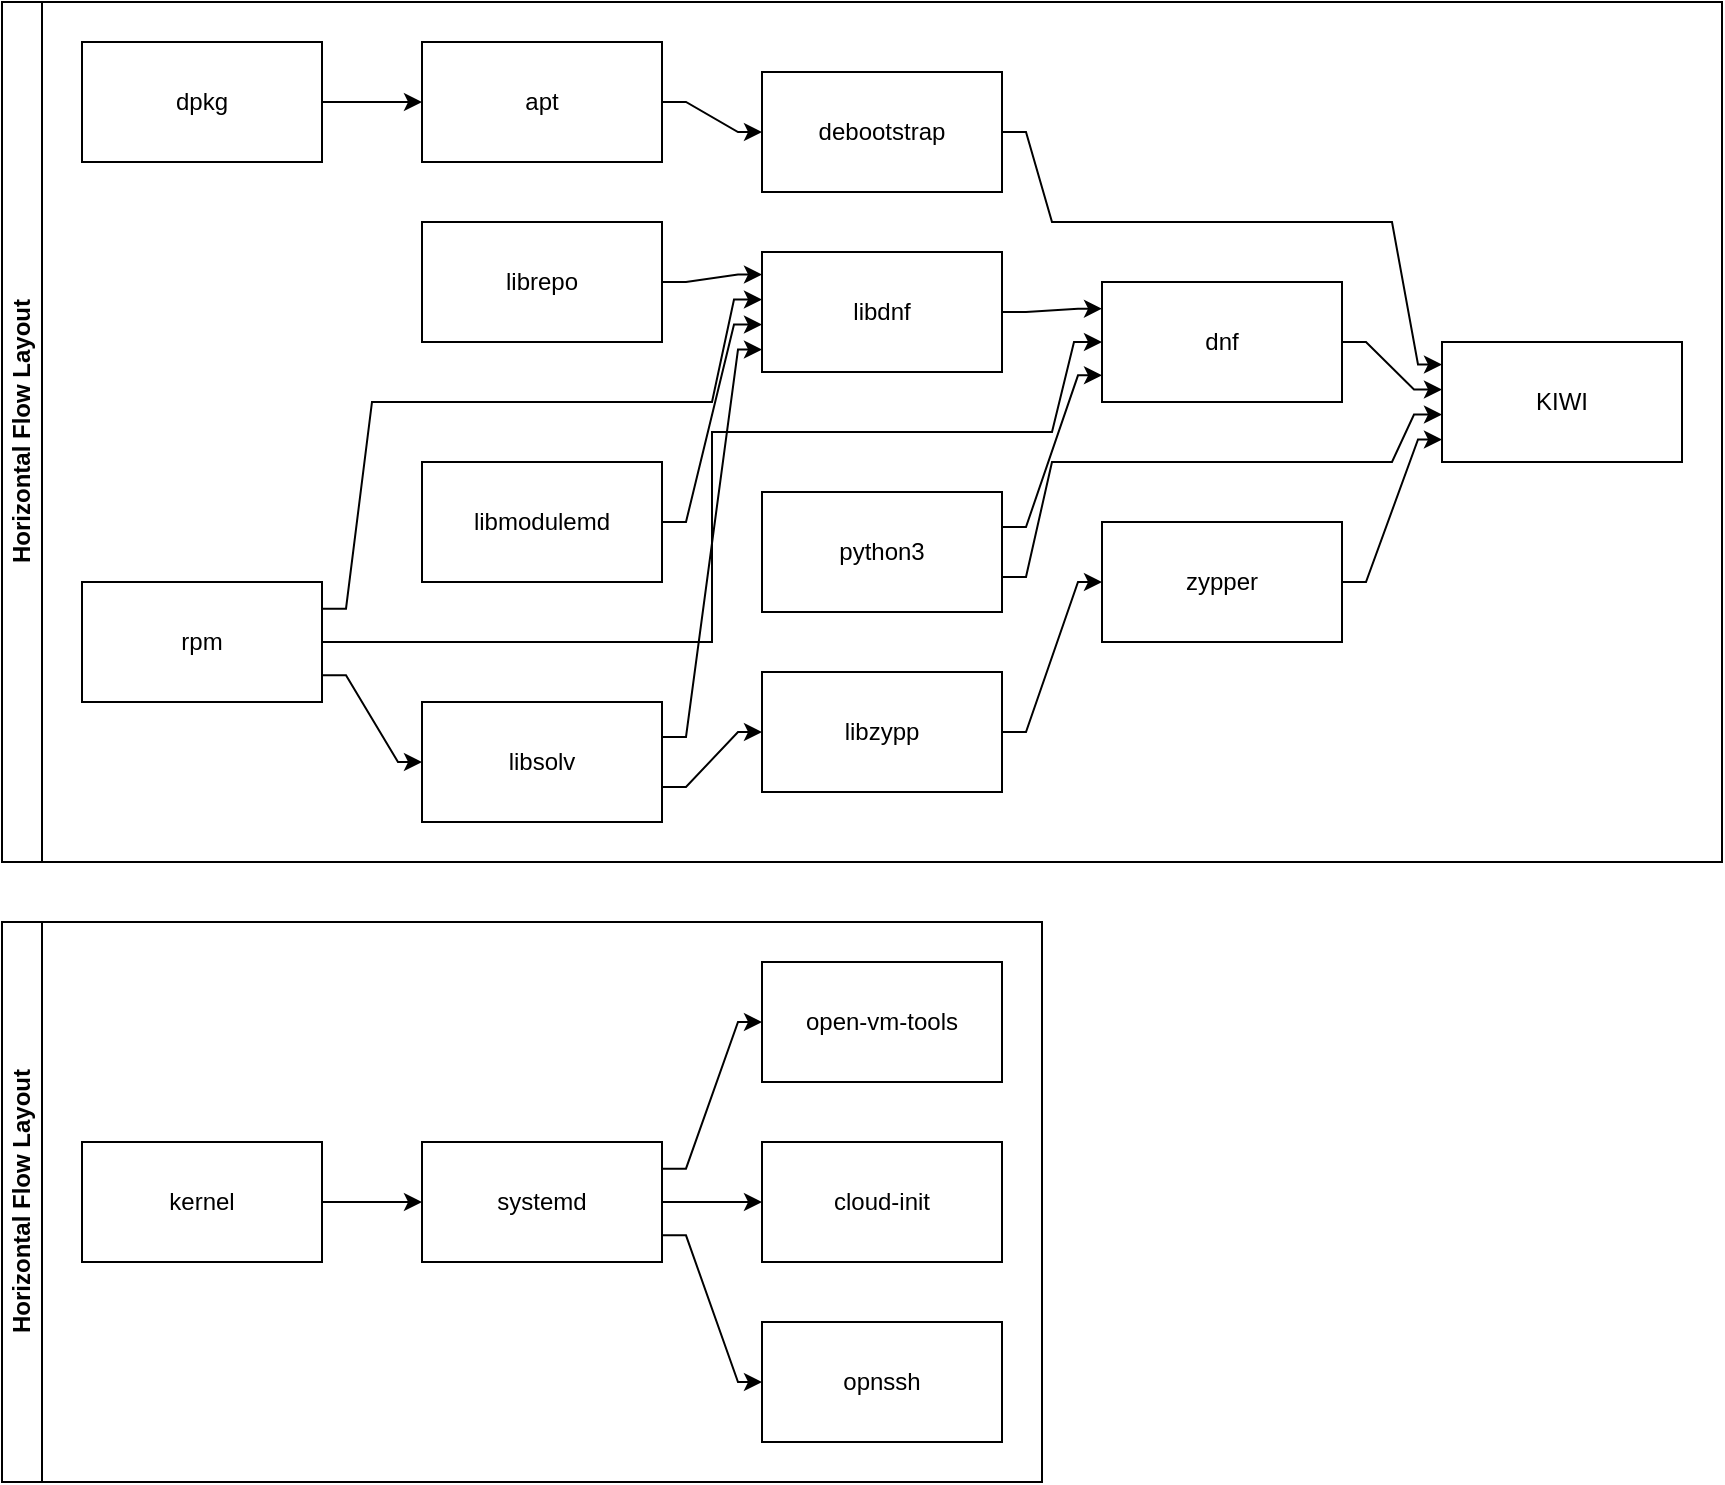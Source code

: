 <mxfile version="13.6.6" type="github">
  <diagram id="OuiIO1zcn7LN6MLLuFbU" name="Page-1">
    <mxGraphModel dx="1055" dy="506" grid="1" gridSize="10" guides="1" tooltips="1" connect="1" arrows="1" fold="1" page="1" pageScale="1" pageWidth="827" pageHeight="1169" math="0" shadow="0">
      <root>
        <mxCell id="0" />
        <mxCell id="1" parent="0" />
        <mxCell id="faf0zKIODug6vjrXyhOL-34" value="Horizontal Flow Layout" style="swimlane;html=1;startSize=20;horizontal=0;childLayout=flowLayout;flowOrientation=west;resizable=0;interRankCellSpacing=50;containerType=tree;" vertex="1" parent="1">
          <mxGeometry width="860" height="430" as="geometry" />
        </mxCell>
        <UserObject label="KIWI" link="https://github.com/OSInside/kiwi" id="faf0zKIODug6vjrXyhOL-1">
          <mxCell style="rounded=0;whiteSpace=wrap;html=1;" vertex="1" parent="faf0zKIODug6vjrXyhOL-34">
            <mxGeometry x="720" y="170" width="120" height="60" as="geometry" />
          </mxCell>
        </UserObject>
        <mxCell id="faf0zKIODug6vjrXyhOL-32" style="edgeStyle=orthogonalEdgeStyle;rounded=0;orthogonalLoop=1;jettySize=auto;html=1;noEdgeStyle=1;orthogonal=1;" edge="1" parent="faf0zKIODug6vjrXyhOL-34" source="faf0zKIODug6vjrXyhOL-2" target="faf0zKIODug6vjrXyhOL-1">
          <mxGeometry relative="1" as="geometry">
            <Array as="points">
              <mxPoint x="682" y="170" />
              <mxPoint x="706" y="193.75" />
            </Array>
          </mxGeometry>
        </mxCell>
        <UserObject label="dnf" link="https://github.com/rpm-software-management/dnf" id="faf0zKIODug6vjrXyhOL-2">
          <mxCell style="rounded=0;whiteSpace=wrap;html=1;" vertex="1" parent="faf0zKIODug6vjrXyhOL-34">
            <mxGeometry x="550" y="140" width="120" height="60" as="geometry" />
          </mxCell>
        </UserObject>
        <mxCell id="faf0zKIODug6vjrXyhOL-33" style="edgeStyle=orthogonalEdgeStyle;rounded=0;orthogonalLoop=1;jettySize=auto;html=1;noEdgeStyle=1;orthogonal=1;" edge="1" parent="faf0zKIODug6vjrXyhOL-34" source="faf0zKIODug6vjrXyhOL-4" target="faf0zKIODug6vjrXyhOL-1">
          <mxGeometry relative="1" as="geometry">
            <Array as="points">
              <mxPoint x="682" y="290" />
              <mxPoint x="708" y="218.75" />
            </Array>
          </mxGeometry>
        </mxCell>
        <UserObject label="zypper" link="https://packages.ubuntu.com/focal/zypper" id="faf0zKIODug6vjrXyhOL-4">
          <mxCell style="rounded=0;whiteSpace=wrap;html=1;" vertex="1" parent="faf0zKIODug6vjrXyhOL-34">
            <mxGeometry x="550" y="260" width="120" height="60" as="geometry" />
          </mxCell>
        </UserObject>
        <UserObject label="apt" link="https://packages.ubuntu.com/focal/apt" id="faf0zKIODug6vjrXyhOL-6">
          <mxCell style="rounded=0;whiteSpace=wrap;html=1;" vertex="1" parent="faf0zKIODug6vjrXyhOL-34">
            <mxGeometry x="210" y="20" width="120" height="60" as="geometry" />
          </mxCell>
        </UserObject>
        <mxCell id="faf0zKIODug6vjrXyhOL-10" style="edgeStyle=orthogonalEdgeStyle;rounded=0;orthogonalLoop=1;jettySize=auto;html=1;noEdgeStyle=1;orthogonal=1;" edge="1" parent="faf0zKIODug6vjrXyhOL-34" source="faf0zKIODug6vjrXyhOL-7" target="faf0zKIODug6vjrXyhOL-6">
          <mxGeometry relative="1" as="geometry">
            <Array as="points">
              <mxPoint x="172" y="50" />
              <mxPoint x="198" y="50" />
            </Array>
          </mxGeometry>
        </mxCell>
        <UserObject label="dpkg" link="https://packages.ubuntu.com/focal/dpkg" id="faf0zKIODug6vjrXyhOL-7">
          <mxCell style="rounded=0;whiteSpace=wrap;html=1;" vertex="1" parent="faf0zKIODug6vjrXyhOL-34">
            <mxGeometry x="40" y="20" width="120" height="60" as="geometry" />
          </mxCell>
        </UserObject>
        <mxCell id="faf0zKIODug6vjrXyhOL-31" style="edgeStyle=orthogonalEdgeStyle;rounded=0;orthogonalLoop=1;jettySize=auto;html=1;noEdgeStyle=1;orthogonal=1;" edge="1" parent="faf0zKIODug6vjrXyhOL-34" source="faf0zKIODug6vjrXyhOL-8" target="faf0zKIODug6vjrXyhOL-1">
          <mxGeometry relative="1" as="geometry">
            <Array as="points">
              <mxPoint x="512" y="65" />
              <mxPoint x="525" y="110" />
              <mxPoint x="695" y="110" />
              <mxPoint x="708" y="181.25" />
            </Array>
          </mxGeometry>
        </mxCell>
        <UserObject label="debootstrap" link="https://packages.ubuntu.com/focal/debootstrap" id="faf0zKIODug6vjrXyhOL-8">
          <mxCell style="rounded=0;whiteSpace=wrap;html=1;" vertex="1" parent="faf0zKIODug6vjrXyhOL-34">
            <mxGeometry x="380" y="35" width="120" height="60" as="geometry" />
          </mxCell>
        </UserObject>
        <mxCell id="faf0zKIODug6vjrXyhOL-9" style="edgeStyle=orthogonalEdgeStyle;rounded=0;orthogonalLoop=1;jettySize=auto;html=1;noEdgeStyle=1;orthogonal=1;" edge="1" parent="faf0zKIODug6vjrXyhOL-34" source="faf0zKIODug6vjrXyhOL-6" target="faf0zKIODug6vjrXyhOL-8">
          <mxGeometry relative="1" as="geometry">
            <Array as="points">
              <mxPoint x="342" y="50" />
              <mxPoint x="368" y="65" />
            </Array>
          </mxGeometry>
        </mxCell>
        <UserObject label="libsolv" link="https://packages.ubuntu.com/focal/libsolv0" id="faf0zKIODug6vjrXyhOL-12">
          <mxCell style="rounded=0;whiteSpace=wrap;html=1;" vertex="1" parent="faf0zKIODug6vjrXyhOL-34">
            <mxGeometry x="210" y="350" width="120" height="60" as="geometry" />
          </mxCell>
        </UserObject>
        <UserObject label="librepo" link="https://github.com/rpm-software-management/librepo" id="faf0zKIODug6vjrXyhOL-13">
          <mxCell style="rounded=0;whiteSpace=wrap;html=1;" vertex="1" parent="faf0zKIODug6vjrXyhOL-34">
            <mxGeometry x="210" y="110" width="120" height="60" as="geometry" />
          </mxCell>
        </UserObject>
        <mxCell id="faf0zKIODug6vjrXyhOL-18" style="edgeStyle=orthogonalEdgeStyle;rounded=0;orthogonalLoop=1;jettySize=auto;html=1;noEdgeStyle=1;orthogonal=1;" edge="1" parent="faf0zKIODug6vjrXyhOL-34" source="faf0zKIODug6vjrXyhOL-15" target="faf0zKIODug6vjrXyhOL-2">
          <mxGeometry relative="1" as="geometry">
            <Array as="points">
              <mxPoint x="512" y="155" />
              <mxPoint x="538" y="153.333" />
            </Array>
          </mxGeometry>
        </mxCell>
        <UserObject label="libdnf" link="https://github.com/rpm-software-management/libdnf" id="faf0zKIODug6vjrXyhOL-15">
          <mxCell style="rounded=0;whiteSpace=wrap;html=1;" vertex="1" parent="faf0zKIODug6vjrXyhOL-34">
            <mxGeometry x="380" y="125" width="120" height="60" as="geometry" />
          </mxCell>
        </UserObject>
        <mxCell id="faf0zKIODug6vjrXyhOL-21" style="edgeStyle=orthogonalEdgeStyle;rounded=0;orthogonalLoop=1;jettySize=auto;html=1;noEdgeStyle=1;orthogonal=1;" edge="1" parent="faf0zKIODug6vjrXyhOL-34" source="faf0zKIODug6vjrXyhOL-12" target="faf0zKIODug6vjrXyhOL-15">
          <mxGeometry relative="1" as="geometry">
            <Array as="points">
              <mxPoint x="342" y="367.5" />
              <mxPoint x="368" y="173.75" />
            </Array>
          </mxGeometry>
        </mxCell>
        <mxCell id="faf0zKIODug6vjrXyhOL-22" style="edgeStyle=orthogonalEdgeStyle;rounded=0;orthogonalLoop=1;jettySize=auto;html=1;noEdgeStyle=1;orthogonal=1;" edge="1" parent="faf0zKIODug6vjrXyhOL-34" source="faf0zKIODug6vjrXyhOL-13" target="faf0zKIODug6vjrXyhOL-15">
          <mxGeometry relative="1" as="geometry">
            <Array as="points">
              <mxPoint x="342" y="140" />
              <mxPoint x="368" y="136.25" />
            </Array>
          </mxGeometry>
        </mxCell>
        <mxCell id="faf0zKIODug6vjrXyhOL-17" style="edgeStyle=orthogonalEdgeStyle;rounded=0;orthogonalLoop=1;jettySize=auto;html=1;noEdgeStyle=1;orthogonal=1;" edge="1" parent="faf0zKIODug6vjrXyhOL-34" source="faf0zKIODug6vjrXyhOL-16" target="faf0zKIODug6vjrXyhOL-1">
          <mxGeometry relative="1" as="geometry">
            <Array as="points">
              <mxPoint x="512" y="287.5" />
              <mxPoint x="525" y="230" />
              <mxPoint x="695" y="230" />
              <mxPoint x="706" y="206.25" />
            </Array>
          </mxGeometry>
        </mxCell>
        <mxCell id="faf0zKIODug6vjrXyhOL-25" style="edgeStyle=orthogonalEdgeStyle;rounded=0;orthogonalLoop=1;jettySize=auto;html=1;noEdgeStyle=1;orthogonal=1;" edge="1" parent="faf0zKIODug6vjrXyhOL-34" source="faf0zKIODug6vjrXyhOL-16" target="faf0zKIODug6vjrXyhOL-2">
          <mxGeometry relative="1" as="geometry">
            <Array as="points">
              <mxPoint x="512" y="262.5" />
              <mxPoint x="538" y="186.667" />
            </Array>
          </mxGeometry>
        </mxCell>
        <UserObject label="python3" link="https://packages.ubuntu.com/focal/python3" id="faf0zKIODug6vjrXyhOL-16">
          <mxCell style="rounded=0;whiteSpace=wrap;html=1;" vertex="1" parent="faf0zKIODug6vjrXyhOL-34">
            <mxGeometry x="380" y="245" width="120" height="60" as="geometry" />
          </mxCell>
        </UserObject>
        <mxCell id="faf0zKIODug6vjrXyhOL-20" style="edgeStyle=orthogonalEdgeStyle;rounded=0;orthogonalLoop=1;jettySize=auto;html=1;noEdgeStyle=1;orthogonal=1;" edge="1" parent="faf0zKIODug6vjrXyhOL-34" source="faf0zKIODug6vjrXyhOL-19" target="faf0zKIODug6vjrXyhOL-15">
          <mxGeometry relative="1" as="geometry">
            <Array as="points">
              <mxPoint x="172" y="303.333" />
              <mxPoint x="185" y="200" />
              <mxPoint x="355" y="200" />
              <mxPoint x="366" y="148.75" />
            </Array>
          </mxGeometry>
        </mxCell>
        <mxCell id="faf0zKIODug6vjrXyhOL-26" style="edgeStyle=orthogonalEdgeStyle;rounded=0;orthogonalLoop=1;jettySize=auto;html=1;noEdgeStyle=1;orthogonal=1;" edge="1" parent="faf0zKIODug6vjrXyhOL-34" source="faf0zKIODug6vjrXyhOL-19" target="faf0zKIODug6vjrXyhOL-2">
          <mxGeometry relative="1" as="geometry">
            <mxPoint x="-290" y="120" as="targetPoint" />
            <Array as="points">
              <mxPoint x="174" y="320" />
              <mxPoint x="185" y="320" />
              <mxPoint x="355" y="320" />
              <mxPoint x="355" y="215" />
              <mxPoint x="525" y="215" />
              <mxPoint x="536" y="170" />
            </Array>
          </mxGeometry>
        </mxCell>
        <mxCell id="faf0zKIODug6vjrXyhOL-27" style="edgeStyle=orthogonalEdgeStyle;rounded=0;orthogonalLoop=1;jettySize=auto;html=1;noEdgeStyle=1;orthogonal=1;" edge="1" parent="faf0zKIODug6vjrXyhOL-34" source="faf0zKIODug6vjrXyhOL-19" target="faf0zKIODug6vjrXyhOL-12">
          <mxGeometry relative="1" as="geometry">
            <Array as="points">
              <mxPoint x="172" y="336.667" />
              <mxPoint x="198" y="380" />
            </Array>
          </mxGeometry>
        </mxCell>
        <UserObject label="rpm" link="https://packages.ubuntu.com/focal/rpm" id="faf0zKIODug6vjrXyhOL-19">
          <mxCell style="rounded=0;whiteSpace=wrap;html=1;" vertex="1" parent="faf0zKIODug6vjrXyhOL-34">
            <mxGeometry x="40" y="290" width="120" height="60" as="geometry" />
          </mxCell>
        </UserObject>
        <mxCell id="faf0zKIODug6vjrXyhOL-24" style="edgeStyle=orthogonalEdgeStyle;rounded=0;orthogonalLoop=1;jettySize=auto;html=1;noEdgeStyle=1;orthogonal=1;" edge="1" parent="faf0zKIODug6vjrXyhOL-34" source="faf0zKIODug6vjrXyhOL-23" target="faf0zKIODug6vjrXyhOL-15">
          <mxGeometry relative="1" as="geometry">
            <Array as="points">
              <mxPoint x="342" y="260" />
              <mxPoint x="366" y="161.25" />
            </Array>
          </mxGeometry>
        </mxCell>
        <UserObject label="libmodulemd" link="https://github.com/fedora-modularity/libmodulemd" id="faf0zKIODug6vjrXyhOL-23">
          <mxCell style="rounded=0;whiteSpace=wrap;html=1;" vertex="1" parent="faf0zKIODug6vjrXyhOL-34">
            <mxGeometry x="210" y="230" width="120" height="60" as="geometry" />
          </mxCell>
        </UserObject>
        <mxCell id="faf0zKIODug6vjrXyhOL-30" style="edgeStyle=orthogonalEdgeStyle;rounded=0;orthogonalLoop=1;jettySize=auto;html=1;noEdgeStyle=1;orthogonal=1;" edge="1" parent="faf0zKIODug6vjrXyhOL-34" source="faf0zKIODug6vjrXyhOL-28" target="faf0zKIODug6vjrXyhOL-4">
          <mxGeometry relative="1" as="geometry">
            <Array as="points">
              <mxPoint x="512" y="365" />
              <mxPoint x="538" y="290" />
            </Array>
          </mxGeometry>
        </mxCell>
        <UserObject label="&lt;div&gt;libzypp&lt;/div&gt;" link="https://packages.ubuntu.com/focal/libzypp1702" id="faf0zKIODug6vjrXyhOL-28">
          <mxCell style="rounded=0;whiteSpace=wrap;html=1;" vertex="1" parent="faf0zKIODug6vjrXyhOL-34">
            <mxGeometry x="380" y="335" width="120" height="60" as="geometry" />
          </mxCell>
        </UserObject>
        <mxCell id="faf0zKIODug6vjrXyhOL-29" style="edgeStyle=orthogonalEdgeStyle;rounded=0;orthogonalLoop=1;jettySize=auto;html=1;noEdgeStyle=1;orthogonal=1;" edge="1" parent="faf0zKIODug6vjrXyhOL-34" source="faf0zKIODug6vjrXyhOL-12" target="faf0zKIODug6vjrXyhOL-28">
          <mxGeometry relative="1" as="geometry">
            <Array as="points">
              <mxPoint x="342" y="392.5" />
              <mxPoint x="368" y="365" />
            </Array>
          </mxGeometry>
        </mxCell>
        <mxCell id="faf0zKIODug6vjrXyhOL-43" value="Horizontal Flow Layout" style="swimlane;html=1;startSize=20;horizontal=0;childLayout=flowLayout;flowOrientation=west;resizable=0;interRankCellSpacing=50;containerType=tree;" vertex="1" parent="1">
          <mxGeometry y="460" width="520" height="280" as="geometry" />
        </mxCell>
        <mxCell id="faf0zKIODug6vjrXyhOL-52" value="cloud-init" style="rounded=0;whiteSpace=wrap;html=1;" vertex="1" parent="faf0zKIODug6vjrXyhOL-43">
          <mxGeometry x="380" y="110" width="120" height="60" as="geometry" />
        </mxCell>
        <mxCell id="faf0zKIODug6vjrXyhOL-53" value="open-vm-tools" style="rounded=0;whiteSpace=wrap;html=1;" vertex="1" parent="faf0zKIODug6vjrXyhOL-43">
          <mxGeometry x="380" y="20" width="120" height="60" as="geometry" />
        </mxCell>
        <mxCell id="faf0zKIODug6vjrXyhOL-56" style="edgeStyle=orthogonalEdgeStyle;rounded=0;orthogonalLoop=1;jettySize=auto;html=1;noEdgeStyle=1;orthogonal=1;" edge="1" parent="faf0zKIODug6vjrXyhOL-43" source="faf0zKIODug6vjrXyhOL-54" target="faf0zKIODug6vjrXyhOL-53">
          <mxGeometry relative="1" as="geometry">
            <Array as="points">
              <mxPoint x="342" y="123.333" />
              <mxPoint x="368" y="50" />
            </Array>
          </mxGeometry>
        </mxCell>
        <mxCell id="faf0zKIODug6vjrXyhOL-58" style="edgeStyle=orthogonalEdgeStyle;rounded=0;orthogonalLoop=1;jettySize=auto;html=1;noEdgeStyle=1;orthogonal=1;" edge="1" parent="faf0zKIODug6vjrXyhOL-43" source="faf0zKIODug6vjrXyhOL-54" target="faf0zKIODug6vjrXyhOL-52">
          <mxGeometry relative="1" as="geometry">
            <Array as="points">
              <mxPoint x="344" y="140" />
              <mxPoint x="368" y="140" />
            </Array>
          </mxGeometry>
        </mxCell>
        <mxCell id="faf0zKIODug6vjrXyhOL-61" style="edgeStyle=orthogonalEdgeStyle;rounded=0;orthogonalLoop=1;jettySize=auto;html=1;noEdgeStyle=1;orthogonal=1;" edge="1" parent="faf0zKIODug6vjrXyhOL-43" source="faf0zKIODug6vjrXyhOL-54" target="faf0zKIODug6vjrXyhOL-60">
          <mxGeometry relative="1" as="geometry">
            <Array as="points">
              <mxPoint x="342" y="156.667" />
              <mxPoint x="368" y="230" />
            </Array>
          </mxGeometry>
        </mxCell>
        <mxCell id="faf0zKIODug6vjrXyhOL-54" value="systemd" style="rounded=0;whiteSpace=wrap;html=1;" vertex="1" parent="faf0zKIODug6vjrXyhOL-43">
          <mxGeometry x="210" y="110" width="120" height="60" as="geometry" />
        </mxCell>
        <mxCell id="faf0zKIODug6vjrXyhOL-59" style="edgeStyle=orthogonalEdgeStyle;rounded=0;orthogonalLoop=1;jettySize=auto;html=1;noEdgeStyle=1;orthogonal=1;" edge="1" parent="faf0zKIODug6vjrXyhOL-43" source="faf0zKIODug6vjrXyhOL-55" target="faf0zKIODug6vjrXyhOL-54">
          <mxGeometry relative="1" as="geometry">
            <Array as="points">
              <mxPoint x="172" y="140" />
              <mxPoint x="198" y="140" />
            </Array>
          </mxGeometry>
        </mxCell>
        <mxCell id="faf0zKIODug6vjrXyhOL-55" value="kernel" style="rounded=0;whiteSpace=wrap;html=1;" vertex="1" parent="faf0zKIODug6vjrXyhOL-43">
          <mxGeometry x="40" y="110" width="120" height="60" as="geometry" />
        </mxCell>
        <mxCell id="faf0zKIODug6vjrXyhOL-60" value="opnssh" style="rounded=0;whiteSpace=wrap;html=1;" vertex="1" parent="faf0zKIODug6vjrXyhOL-43">
          <mxGeometry x="380" y="200" width="120" height="60" as="geometry" />
        </mxCell>
      </root>
    </mxGraphModel>
  </diagram>
</mxfile>
